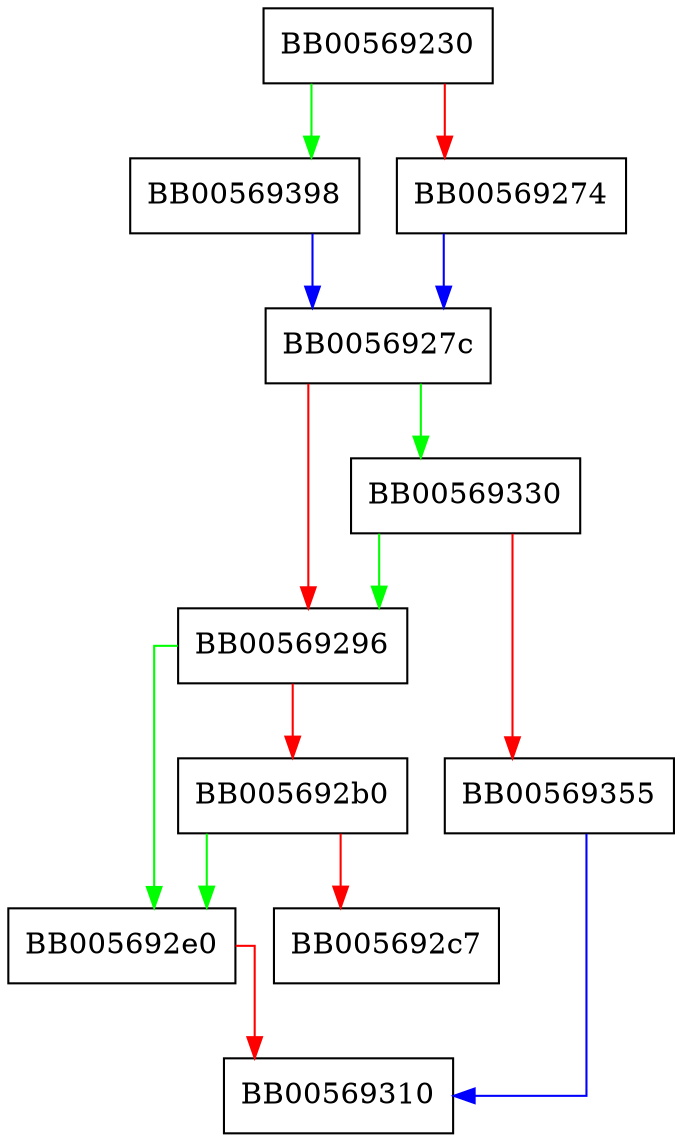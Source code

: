 digraph ossl_cms_DigestAlgorithm_init_bio {
  node [shape="box"];
  graph [splines=ortho];
  BB00569230 -> BB00569398 [color="green"];
  BB00569230 -> BB00569274 [color="red"];
  BB00569274 -> BB0056927c [color="blue"];
  BB0056927c -> BB00569330 [color="green"];
  BB0056927c -> BB00569296 [color="red"];
  BB00569296 -> BB005692e0 [color="green"];
  BB00569296 -> BB005692b0 [color="red"];
  BB005692b0 -> BB005692e0 [color="green"];
  BB005692b0 -> BB005692c7 [color="red"];
  BB005692e0 -> BB00569310 [color="red"];
  BB00569330 -> BB00569296 [color="green"];
  BB00569330 -> BB00569355 [color="red"];
  BB00569355 -> BB00569310 [color="blue"];
  BB00569398 -> BB0056927c [color="blue"];
}